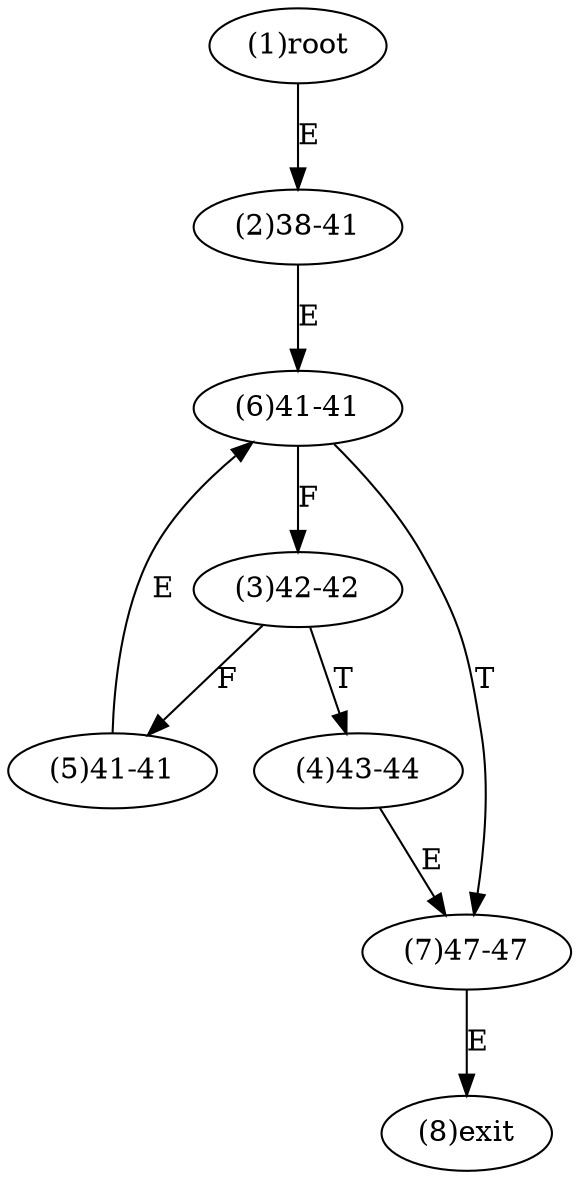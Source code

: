 digraph "" { 
1[ label="(1)root"];
2[ label="(2)38-41"];
3[ label="(3)42-42"];
4[ label="(4)43-44"];
5[ label="(5)41-41"];
6[ label="(6)41-41"];
7[ label="(7)47-47"];
8[ label="(8)exit"];
1->2[ label="E"];
2->6[ label="E"];
3->5[ label="F"];
3->4[ label="T"];
4->7[ label="E"];
5->6[ label="E"];
6->3[ label="F"];
6->7[ label="T"];
7->8[ label="E"];
}